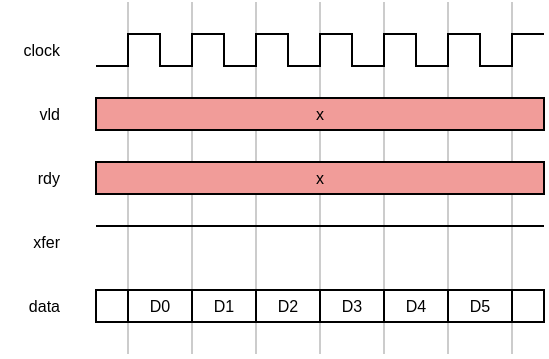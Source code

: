 <mxfile version="21.6.5" type="device">
  <diagram name="Page-1" id="pAg3hoomDAGDJe5h1ga_">
    <mxGraphModel dx="1404" dy="-2066" grid="1" gridSize="8" guides="1" tooltips="1" connect="1" arrows="1" fold="1" page="1" pageScale="1" pageWidth="2560" pageHeight="1440" background="#ffffff" math="0" shadow="0">
      <root>
        <mxCell id="0" />
        <mxCell id="1" parent="0" />
        <mxCell id="PS18jV6U4Z3O7HoKawhN-1" value="" style="endArrow=none;html=1;rounded=0;fontSize=12;startSize=3;endSize=3;strokeColor=#CCCCCC;" parent="1" edge="1">
          <mxGeometry width="50" height="50" relative="1" as="geometry">
            <mxPoint x="80" y="3064" as="sourcePoint" />
            <mxPoint x="80" y="2888" as="targetPoint" />
          </mxGeometry>
        </mxCell>
        <mxCell id="PS18jV6U4Z3O7HoKawhN-2" value="" style="endArrow=none;html=1;rounded=0;fontSize=12;startSize=3;endSize=3;strokeColor=#CCCCCC;" parent="1" edge="1">
          <mxGeometry width="50" height="50" relative="1" as="geometry">
            <mxPoint x="112" y="3064" as="sourcePoint" />
            <mxPoint x="112" y="2888" as="targetPoint" />
          </mxGeometry>
        </mxCell>
        <mxCell id="PS18jV6U4Z3O7HoKawhN-3" value="" style="endArrow=none;html=1;rounded=0;fontSize=12;startSize=3;endSize=3;strokeColor=#CCCCCC;" parent="1" edge="1">
          <mxGeometry width="50" height="50" relative="1" as="geometry">
            <mxPoint x="144" y="3064" as="sourcePoint" />
            <mxPoint x="144" y="2888" as="targetPoint" />
          </mxGeometry>
        </mxCell>
        <mxCell id="PS18jV6U4Z3O7HoKawhN-4" value="" style="endArrow=none;html=1;rounded=0;fontSize=12;startSize=3;endSize=3;strokeColor=#CCCCCC;" parent="1" edge="1">
          <mxGeometry width="50" height="50" relative="1" as="geometry">
            <mxPoint x="176" y="3064" as="sourcePoint" />
            <mxPoint x="176" y="2888" as="targetPoint" />
          </mxGeometry>
        </mxCell>
        <mxCell id="PS18jV6U4Z3O7HoKawhN-5" value="" style="endArrow=none;html=1;rounded=0;fontSize=12;startSize=3;endSize=3;strokeColor=#CCCCCC;" parent="1" edge="1">
          <mxGeometry width="50" height="50" relative="1" as="geometry">
            <mxPoint x="208" y="3064" as="sourcePoint" />
            <mxPoint x="208" y="2888" as="targetPoint" />
          </mxGeometry>
        </mxCell>
        <mxCell id="PS18jV6U4Z3O7HoKawhN-6" value="" style="endArrow=none;html=1;rounded=0;fontSize=12;startSize=3;endSize=3;strokeColor=#CCCCCC;" parent="1" edge="1">
          <mxGeometry width="50" height="50" relative="1" as="geometry">
            <mxPoint x="240" y="3064" as="sourcePoint" />
            <mxPoint x="240" y="2888" as="targetPoint" />
          </mxGeometry>
        </mxCell>
        <mxCell id="PS18jV6U4Z3O7HoKawhN-7" value="" style="endArrow=none;html=1;rounded=0;fontSize=12;startSize=3;endSize=3;strokeColor=#CCCCCC;" parent="1" edge="1">
          <mxGeometry width="50" height="50" relative="1" as="geometry">
            <mxPoint x="272" y="3064" as="sourcePoint" />
            <mxPoint x="272" y="2888" as="targetPoint" />
          </mxGeometry>
        </mxCell>
        <mxCell id="PS18jV6U4Z3O7HoKawhN-10" value="x" style="rounded=0;whiteSpace=wrap;html=1;fontSize=8;strokeColor=#000000;strokeWidth=1;fillColor=#F19C99;" parent="1" vertex="1">
          <mxGeometry x="64" y="2936" width="224" height="16" as="geometry" />
        </mxCell>
        <mxCell id="PS18jV6U4Z3O7HoKawhN-12" value="D0" style="rounded=0;whiteSpace=wrap;html=1;fontSize=8;strokeColor=#000000;strokeWidth=1;fillColor=#FFFFFF;" parent="1" vertex="1">
          <mxGeometry x="80" y="3032" width="32" height="16" as="geometry" />
        </mxCell>
        <mxCell id="PS18jV6U4Z3O7HoKawhN-13" value="D1" style="rounded=0;whiteSpace=wrap;html=1;fontSize=8;strokeColor=#000000;strokeWidth=1;fillColor=#FFFFFF;" parent="1" vertex="1">
          <mxGeometry x="112" y="3032" width="32" height="16" as="geometry" />
        </mxCell>
        <mxCell id="PS18jV6U4Z3O7HoKawhN-14" value="D2" style="rounded=0;whiteSpace=wrap;html=1;fontSize=8;strokeColor=#000000;strokeWidth=1;fillColor=#FFFFFF;" parent="1" vertex="1">
          <mxGeometry x="144" y="3032" width="32" height="16" as="geometry" />
        </mxCell>
        <mxCell id="PS18jV6U4Z3O7HoKawhN-15" value="D3" style="rounded=0;whiteSpace=wrap;html=1;fontSize=8;strokeColor=#000000;strokeWidth=1;fillColor=#FFFFFF;" parent="1" vertex="1">
          <mxGeometry x="176" y="3032" width="32" height="16" as="geometry" />
        </mxCell>
        <mxCell id="PS18jV6U4Z3O7HoKawhN-16" value="clock" style="text;html=1;strokeColor=none;fillColor=none;align=right;verticalAlign=middle;whiteSpace=wrap;rounded=0;fontSize=8;" parent="1" vertex="1">
          <mxGeometry x="16" y="2904" width="32" height="16" as="geometry" />
        </mxCell>
        <mxCell id="PS18jV6U4Z3O7HoKawhN-18" value="vld" style="text;html=1;strokeColor=none;fillColor=none;align=right;verticalAlign=middle;whiteSpace=wrap;rounded=0;fontSize=8;" parent="1" vertex="1">
          <mxGeometry x="16" y="2936" width="32" height="16" as="geometry" />
        </mxCell>
        <mxCell id="PS18jV6U4Z3O7HoKawhN-19" value="data" style="text;html=1;strokeColor=none;fillColor=none;align=right;verticalAlign=middle;whiteSpace=wrap;rounded=0;fontSize=8;" parent="1" vertex="1">
          <mxGeometry x="16" y="3032" width="32" height="16" as="geometry" />
        </mxCell>
        <mxCell id="PS18jV6U4Z3O7HoKawhN-20" value="" style="endArrow=none;html=1;rounded=0;fontSize=8;startSize=3;endSize=3;strokeColor=#000000;" parent="1" edge="1">
          <mxGeometry width="50" height="50" relative="1" as="geometry">
            <mxPoint x="64" y="2920" as="sourcePoint" />
            <mxPoint x="288" y="2904" as="targetPoint" />
            <Array as="points">
              <mxPoint x="80" y="2920" />
              <mxPoint x="80" y="2904" />
              <mxPoint x="96" y="2904" />
              <mxPoint x="96" y="2920" />
              <mxPoint x="112" y="2920" />
              <mxPoint x="112" y="2904" />
              <mxPoint x="128" y="2904" />
              <mxPoint x="128" y="2920" />
              <mxPoint x="144" y="2920" />
              <mxPoint x="144" y="2904" />
              <mxPoint x="160" y="2904" />
              <mxPoint x="160" y="2920" />
              <mxPoint x="176" y="2920" />
              <mxPoint x="176" y="2904" />
              <mxPoint x="192" y="2904" />
              <mxPoint x="192" y="2920" />
              <mxPoint x="208" y="2920" />
              <mxPoint x="208" y="2904" />
              <mxPoint x="224" y="2904" />
              <mxPoint x="224" y="2920" />
              <mxPoint x="240" y="2920" />
              <mxPoint x="240" y="2904" />
              <mxPoint x="256" y="2904" />
              <mxPoint x="256" y="2920" />
              <mxPoint x="272" y="2920" />
              <mxPoint x="272" y="2904" />
            </Array>
          </mxGeometry>
        </mxCell>
        <mxCell id="PS18jV6U4Z3O7HoKawhN-21" value="D4" style="rounded=0;whiteSpace=wrap;html=1;fontSize=8;strokeColor=#000000;strokeWidth=1;fillColor=#FFFFFF;" parent="1" vertex="1">
          <mxGeometry x="208" y="3032" width="32" height="16" as="geometry" />
        </mxCell>
        <mxCell id="PS18jV6U4Z3O7HoKawhN-22" value="" style="rounded=0;whiteSpace=wrap;html=1;fontSize=8;strokeColor=#000000;strokeWidth=1;fillColor=#FFFFFF;" parent="1" vertex="1">
          <mxGeometry x="272" y="3032" width="16" height="16" as="geometry" />
        </mxCell>
        <mxCell id="PS18jV6U4Z3O7HoKawhN-24" value="x" style="rounded=0;whiteSpace=wrap;html=1;fontSize=8;strokeColor=#000000;strokeWidth=1;fillColor=#F19C99;" parent="1" vertex="1">
          <mxGeometry x="64" y="2968" width="224" height="16" as="geometry" />
        </mxCell>
        <mxCell id="PS18jV6U4Z3O7HoKawhN-25" value="rdy" style="text;html=1;strokeColor=none;fillColor=none;align=right;verticalAlign=middle;whiteSpace=wrap;rounded=0;fontSize=8;" parent="1" vertex="1">
          <mxGeometry x="16" y="2968" width="32" height="16" as="geometry" />
        </mxCell>
        <mxCell id="PS18jV6U4Z3O7HoKawhN-28" value="xfer" style="text;html=1;strokeColor=none;fillColor=none;align=right;verticalAlign=middle;whiteSpace=wrap;rounded=0;fontSize=8;" parent="1" vertex="1">
          <mxGeometry x="16" y="3000" width="32" height="16" as="geometry" />
        </mxCell>
        <mxCell id="PS18jV6U4Z3O7HoKawhN-29" value="" style="endArrow=none;html=1;rounded=0;" parent="1" edge="1">
          <mxGeometry width="50" height="50" relative="1" as="geometry">
            <mxPoint x="64" y="3000" as="sourcePoint" />
            <mxPoint x="288" y="3000" as="targetPoint" />
          </mxGeometry>
        </mxCell>
        <mxCell id="PS18jV6U4Z3O7HoKawhN-30" value="" style="rounded=0;whiteSpace=wrap;html=1;fontSize=8;strokeColor=#000000;strokeWidth=1;fillColor=#FFFFFF;" parent="1" vertex="1">
          <mxGeometry x="64" y="3032" width="16" height="16" as="geometry" />
        </mxCell>
        <mxCell id="PS18jV6U4Z3O7HoKawhN-31" value="D5" style="rounded=0;whiteSpace=wrap;html=1;fontSize=8;strokeColor=#000000;strokeWidth=1;fillColor=#FFFFFF;" parent="1" vertex="1">
          <mxGeometry x="240" y="3032" width="32" height="16" as="geometry" />
        </mxCell>
      </root>
    </mxGraphModel>
  </diagram>
</mxfile>
